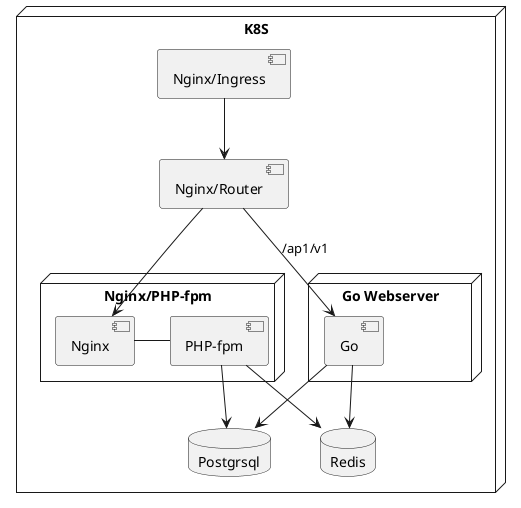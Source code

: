 @startuml
'https://plantuml.com/component-diagram

node "K8S" {
    [Nginx/Ingress]

    [Nginx/Router]
    node "Nginx/PHP-fpm" {
      [Nginx] - [PHP-fpm]
    }

    node "Go Webserver" {
      [Go]
    }


    database "Postgrsql" {
    }

    database "Redis" {
    }
}
[Nginx/Ingress] --> [Nginx/Router]
[Nginx/Router] -->  [Nginx]
[Nginx/Router] -->  [Go] : /ap1/v1
[PHP-fpm] --> Postgrsql
[PHP-fpm] --> Redis
[Go] --> Postgrsql
[Go] --> Redis
@enduml